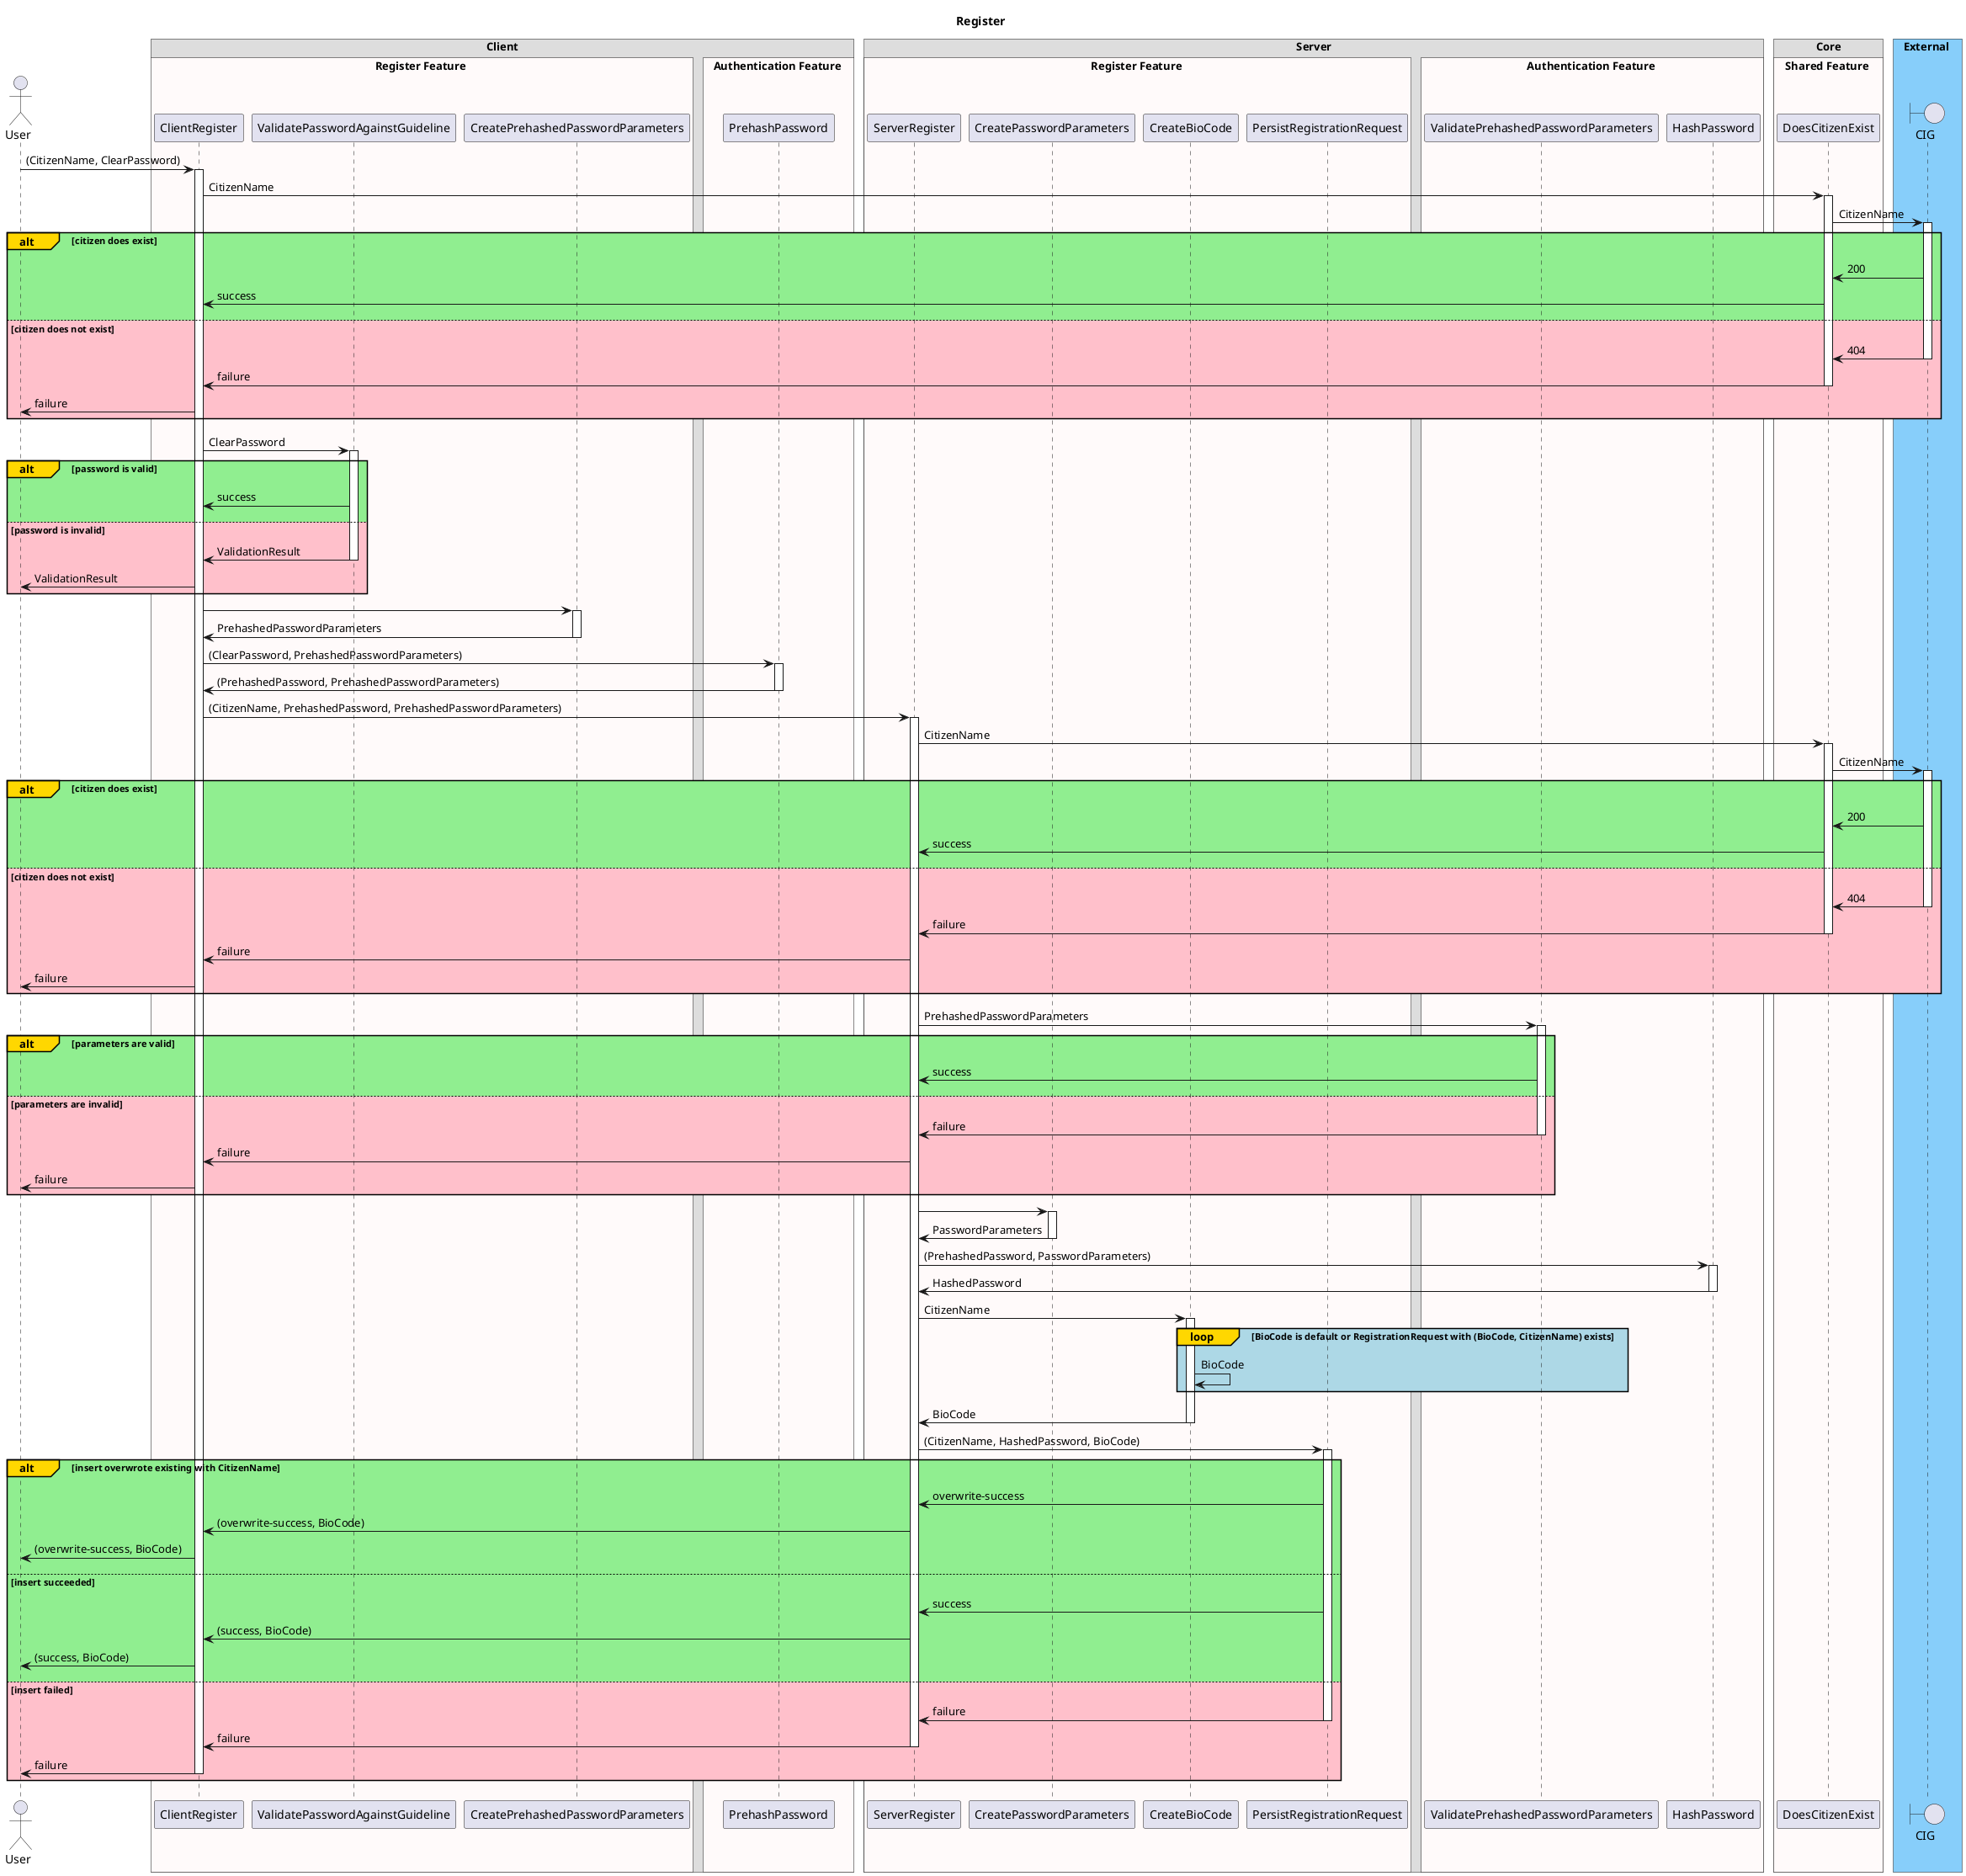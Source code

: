 @startuml

!pragma teoz true

title Register

actor User

box Client
box Register Feature #Snow
participant ClientRegister
participant ValidatePasswordAgainstGuideline
participant CreatePrehashedPasswordParameters
end box

box Authentication Feature #Snow
participant PrehashPassword
end box
end box

box Server
box Register Feature #Snow
participant ServerRegister
participant CreatePasswordParameters
participant CreateBioCode
participant PersistRegistrationRequest
end box

box Authentication Feature #Snow
participant ValidatePrehashedPasswordParameters
participant HashPassword
end box
end box

box Core
box Shared Feature #Snow
participant DoesCitizenExist
end box
end box

box External #LightSkyBlue
boundary CIG
end box

User -> ClientRegister: (CitizenName, ClearPassword)
activate ClientRegister

ClientRegister -> DoesCitizenExist: CitizenName
activate DoesCitizenExist
DoesCitizenExist -> CIG: CitizenName
activate CIG
alt#Gold #LightGreen citizen does exist
    CIG -> DoesCitizenExist: 200
    DoesCitizenExist -> ClientRegister: success
else #Pink citizen does not exist
    CIG -> DoesCitizenExist: 404
    deactivate CIG
    DoesCitizenExist -> ClientRegister: failure
    deactivate DoesCitizenExist
    ClientRegister -> User: failure
end

ClientRegister -> ValidatePasswordAgainstGuideline: ClearPassword
activate ValidatePasswordAgainstGuideline
alt#Gold #LightGreen password is valid
    ValidatePasswordAgainstGuideline -> ClientRegister: success
else #Pink password is invalid
    ValidatePasswordAgainstGuideline -> ClientRegister: ValidationResult
    deactivate ValidatePasswordAgainstGuideline
    ClientRegister -> User: ValidationResult
end

ClientRegister -> CreatePrehashedPasswordParameters
activate CreatePrehashedPasswordParameters
CreatePrehashedPasswordParameters -> ClientRegister: PrehashedPasswordParameters
deactivate CreatePrehashedPasswordParameters

ClientRegister -> PrehashPassword: (ClearPassword, PrehashedPasswordParameters)
activate PrehashPassword
PrehashPassword -> ClientRegister: (PrehashedPassword, PrehashedPasswordParameters)
deactivate PrehashPassword

ClientRegister -> ServerRegister: (CitizenName, PrehashedPassword, PrehashedPasswordParameters)
activate ServerRegister

ServerRegister -> DoesCitizenExist: CitizenName
activate DoesCitizenExist
DoesCitizenExist -> CIG: CitizenName
activate CIG
alt#Gold #LightGreen citizen does exist
    CIG -> DoesCitizenExist: 200
    DoesCitizenExist -> ServerRegister: success
else #Pink citizen does not exist
    CIG -> DoesCitizenExist: 404
    deactivate CIG
    DoesCitizenExist -> ServerRegister: failure
    deactivate DoesCitizenExist
    ServerRegister -> ClientRegister: failure
    ClientRegister -> User: failure
end

ServerRegister -> ValidatePrehashedPasswordParameters: PrehashedPasswordParameters
activate ValidatePrehashedPasswordParameters
alt#Gold #LightGreen parameters are valid
    ValidatePrehashedPasswordParameters -> ServerRegister: success
else #Pink parameters are invalid
    ValidatePrehashedPasswordParameters -> ServerRegister: failure
    deactivate ValidatePrehashedPasswordParameters
    ServerRegister -> ClientRegister: failure
    ClientRegister -> User: failure
end
ServerRegister -> CreatePasswordParameters
activate CreatePasswordParameters
CreatePasswordParameters -> ServerRegister: PasswordParameters
deactivate CreatePasswordParameters
ServerRegister -> HashPassword: (PrehashedPassword, PasswordParameters)
activate HashPassword
HashPassword -> ServerRegister: HashedPassword
deactivate HashPassword

ServerRegister -> CreateBioCode: CitizenName
activate CreateBioCode
loop#Gold #LightBlue BioCode is default or RegistrationRequest with (BioCode, CitizenName) exists
    CreateBioCode -> CreateBioCode: BioCode
end
CreateBioCode -> ServerRegister: BioCode
deactivate CreateBioCode

ServerRegister -> PersistRegistrationRequest: (CitizenName, HashedPassword, BioCode)
activate PersistRegistrationRequest
alt#Gold #LightGreen insert overwrote existing with CitizenName
    PersistRegistrationRequest -> ServerRegister: overwrite-success

    ServerRegister -> ClientRegister: (overwrite-success, BioCode)
    ClientRegister -> User: (overwrite-success, BioCode)
else #LightGreen insert succeeded
    PersistRegistrationRequest -> ServerRegister: success

    ServerRegister -> ClientRegister: (success, BioCode)

    ClientRegister -> User: (success, BioCode)
else #Pink insert failed
    PersistRegistrationRequest -> ServerRegister: failure
    deactivate PersistRegistrationRequest
    ServerRegister -> ClientRegister: failure
    deactivate ServerRegister
    ClientRegister -> User: failure
    deactivate ClientRegister
end

@enduml
